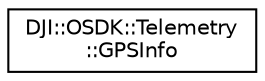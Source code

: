 digraph "Graphical Class Hierarchy"
{
 // INTERACTIVE_SVG=YES
 // LATEX_PDF_SIZE
  edge [fontname="Helvetica",fontsize="10",labelfontname="Helvetica",labelfontsize="10"];
  node [fontname="Helvetica",fontsize="10",shape=record];
  rankdir="LR";
  Node0 [label="DJI::OSDK::Telemetry\l::GPSInfo",height=0.2,width=0.4,color="black", fillcolor="white", style="filled",URL="$structDJI_1_1OSDK_1_1Telemetry_1_1GPSInfo.html",tooltip="struct for GPSInfo of data broadcast"];
}
